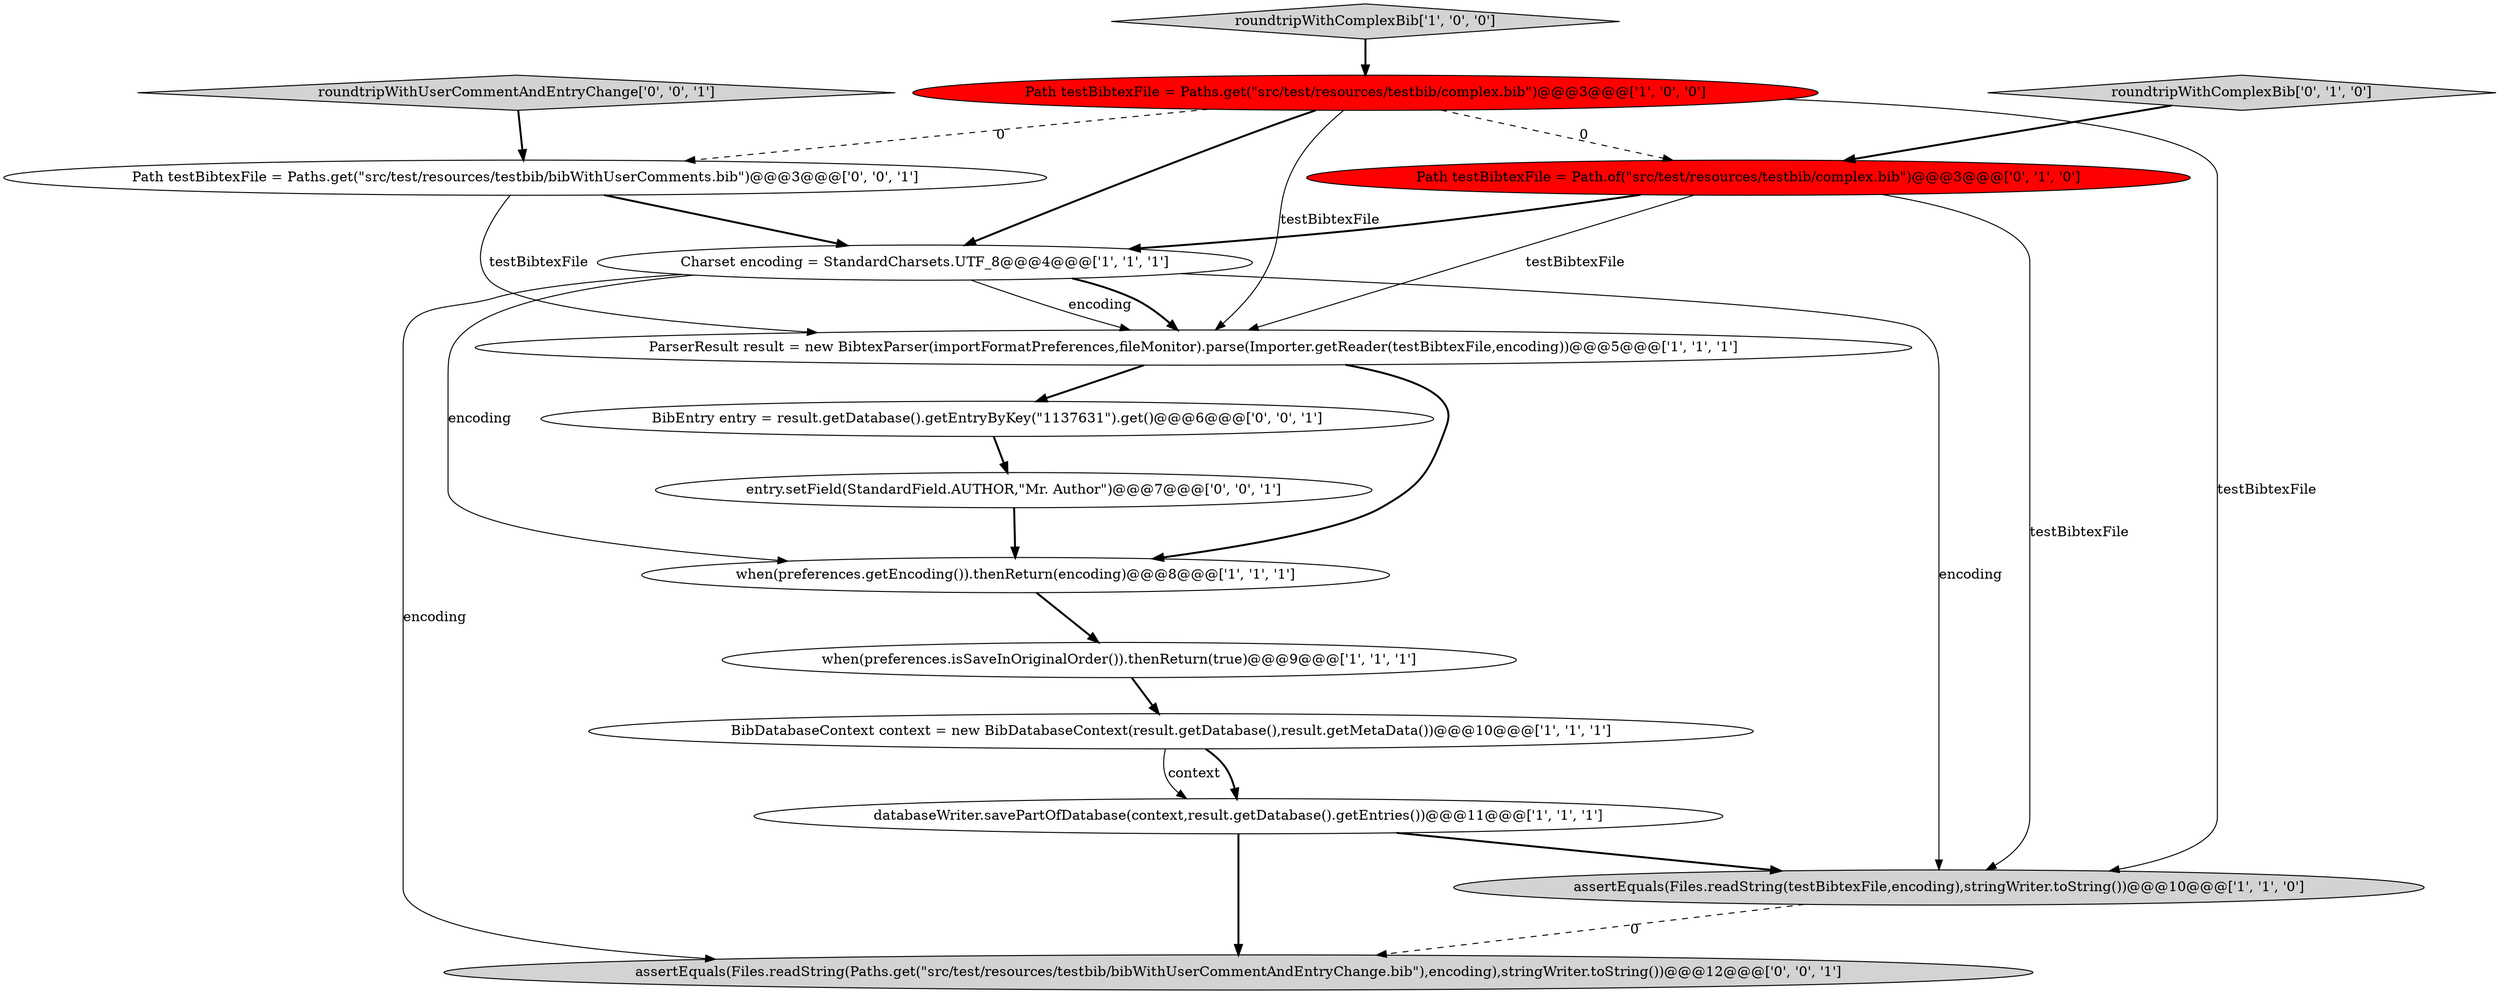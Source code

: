digraph {
0 [style = filled, label = "when(preferences.getEncoding()).thenReturn(encoding)@@@8@@@['1', '1', '1']", fillcolor = white, shape = ellipse image = "AAA0AAABBB1BBB"];
7 [style = filled, label = "when(preferences.isSaveInOriginalOrder()).thenReturn(true)@@@9@@@['1', '1', '1']", fillcolor = white, shape = ellipse image = "AAA0AAABBB1BBB"];
10 [style = filled, label = "roundtripWithComplexBib['0', '1', '0']", fillcolor = lightgray, shape = diamond image = "AAA0AAABBB2BBB"];
1 [style = filled, label = "Path testBibtexFile = Paths.get(\"src/test/resources/testbib/complex.bib\")@@@3@@@['1', '0', '0']", fillcolor = red, shape = ellipse image = "AAA1AAABBB1BBB"];
9 [style = filled, label = "Path testBibtexFile = Path.of(\"src/test/resources/testbib/complex.bib\")@@@3@@@['0', '1', '0']", fillcolor = red, shape = ellipse image = "AAA1AAABBB2BBB"];
4 [style = filled, label = "BibDatabaseContext context = new BibDatabaseContext(result.getDatabase(),result.getMetaData())@@@10@@@['1', '1', '1']", fillcolor = white, shape = ellipse image = "AAA0AAABBB1BBB"];
6 [style = filled, label = "assertEquals(Files.readString(testBibtexFile,encoding),stringWriter.toString())@@@10@@@['1', '1', '0']", fillcolor = lightgray, shape = ellipse image = "AAA0AAABBB1BBB"];
14 [style = filled, label = "assertEquals(Files.readString(Paths.get(\"src/test/resources/testbib/bibWithUserCommentAndEntryChange.bib\"),encoding),stringWriter.toString())@@@12@@@['0', '0', '1']", fillcolor = lightgray, shape = ellipse image = "AAA0AAABBB3BBB"];
2 [style = filled, label = "databaseWriter.savePartOfDatabase(context,result.getDatabase().getEntries())@@@11@@@['1', '1', '1']", fillcolor = white, shape = ellipse image = "AAA0AAABBB1BBB"];
11 [style = filled, label = "roundtripWithUserCommentAndEntryChange['0', '0', '1']", fillcolor = lightgray, shape = diamond image = "AAA0AAABBB3BBB"];
15 [style = filled, label = "entry.setField(StandardField.AUTHOR,\"Mr. Author\")@@@7@@@['0', '0', '1']", fillcolor = white, shape = ellipse image = "AAA0AAABBB3BBB"];
12 [style = filled, label = "Path testBibtexFile = Paths.get(\"src/test/resources/testbib/bibWithUserComments.bib\")@@@3@@@['0', '0', '1']", fillcolor = white, shape = ellipse image = "AAA0AAABBB3BBB"];
13 [style = filled, label = "BibEntry entry = result.getDatabase().getEntryByKey(\"1137631\").get()@@@6@@@['0', '0', '1']", fillcolor = white, shape = ellipse image = "AAA0AAABBB3BBB"];
5 [style = filled, label = "roundtripWithComplexBib['1', '0', '0']", fillcolor = lightgray, shape = diamond image = "AAA0AAABBB1BBB"];
3 [style = filled, label = "Charset encoding = StandardCharsets.UTF_8@@@4@@@['1', '1', '1']", fillcolor = white, shape = ellipse image = "AAA0AAABBB1BBB"];
8 [style = filled, label = "ParserResult result = new BibtexParser(importFormatPreferences,fileMonitor).parse(Importer.getReader(testBibtexFile,encoding))@@@5@@@['1', '1', '1']", fillcolor = white, shape = ellipse image = "AAA0AAABBB1BBB"];
12->8 [style = solid, label="testBibtexFile"];
3->6 [style = solid, label="encoding"];
3->8 [style = solid, label="encoding"];
2->6 [style = bold, label=""];
1->3 [style = bold, label=""];
1->6 [style = solid, label="testBibtexFile"];
1->9 [style = dashed, label="0"];
11->12 [style = bold, label=""];
4->2 [style = bold, label=""];
7->4 [style = bold, label=""];
6->14 [style = dashed, label="0"];
0->7 [style = bold, label=""];
8->0 [style = bold, label=""];
1->12 [style = dashed, label="0"];
5->1 [style = bold, label=""];
3->14 [style = solid, label="encoding"];
3->8 [style = bold, label=""];
15->0 [style = bold, label=""];
3->0 [style = solid, label="encoding"];
2->14 [style = bold, label=""];
4->2 [style = solid, label="context"];
9->3 [style = bold, label=""];
10->9 [style = bold, label=""];
12->3 [style = bold, label=""];
13->15 [style = bold, label=""];
9->8 [style = solid, label="testBibtexFile"];
1->8 [style = solid, label="testBibtexFile"];
8->13 [style = bold, label=""];
9->6 [style = solid, label="testBibtexFile"];
}
